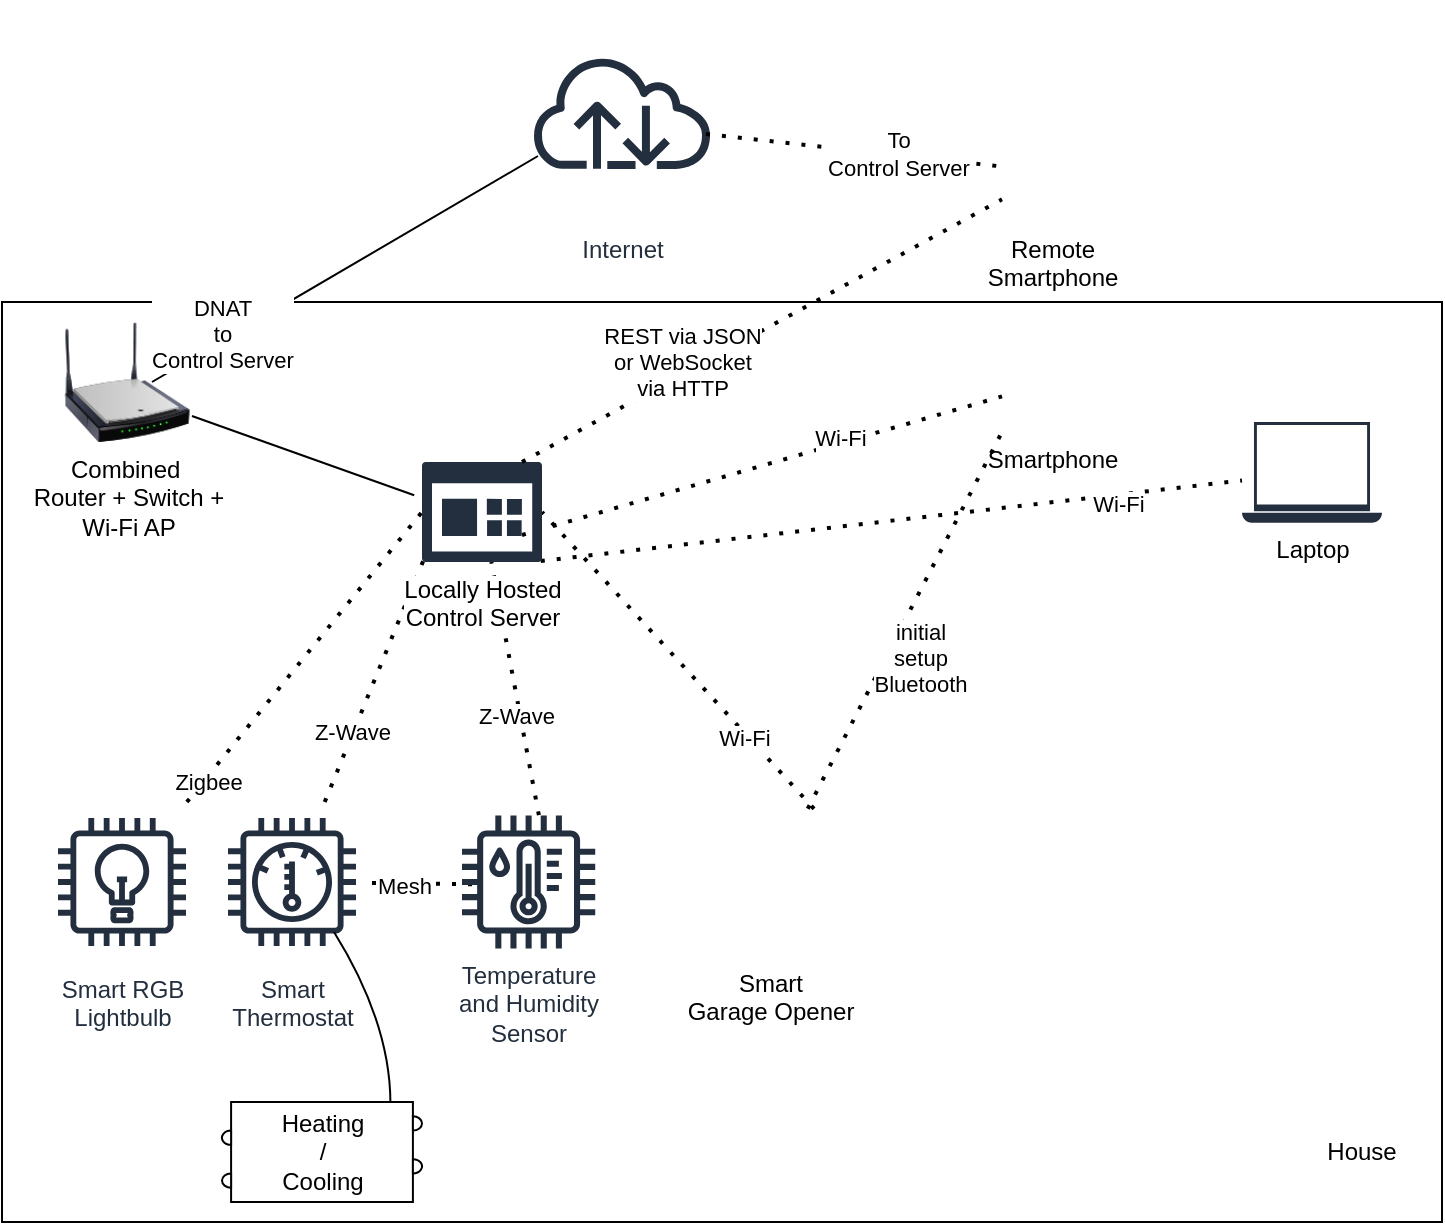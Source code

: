 <mxfile version="24.8.6">
  <diagram name="Page-1" id="VztGIl-B7UwSjpQ2c4Hv">
    <mxGraphModel dx="1434" dy="742" grid="1" gridSize="10" guides="1" tooltips="1" connect="1" arrows="1" fold="1" page="1" pageScale="1" pageWidth="850" pageHeight="1100" math="0" shadow="0">
      <root>
        <mxCell id="0" />
        <mxCell id="1" parent="0" />
        <mxCell id="zT7E-1F8OHJzPqmPh0ax-8" value="Internet" style="sketch=0;outlineConnect=0;fontColor=#232F3E;gradientColor=none;strokeColor=#232F3E;fillColor=#ffffff;dashed=0;verticalLabelPosition=bottom;verticalAlign=top;align=center;html=1;fontSize=12;fontStyle=0;aspect=fixed;shape=mxgraph.aws4.resourceIcon;resIcon=mxgraph.aws4.internet;" vertex="1" parent="1">
          <mxGeometry x="315" y="60" width="110" height="110" as="geometry" />
        </mxCell>
        <mxCell id="zT7E-1F8OHJzPqmPh0ax-4" value="" style="rounded=0;whiteSpace=wrap;html=1;" vertex="1" parent="1">
          <mxGeometry x="60" y="210" width="720" height="460" as="geometry" />
        </mxCell>
        <mxCell id="zT7E-1F8OHJzPqmPh0ax-5" value="House" style="text;html=1;align=center;verticalAlign=middle;whiteSpace=wrap;rounded=0;" vertex="1" parent="1">
          <mxGeometry x="710" y="620" width="60" height="30" as="geometry" />
        </mxCell>
        <mxCell id="zT7E-1F8OHJzPqmPh0ax-10" value="Combined&amp;nbsp;&lt;br&gt;Router + Switch +&lt;br&gt;Wi-Fi AP" style="image;html=1;image=img/lib/clip_art/networking/Wireless_Router_N_128x128.png" vertex="1" parent="1">
          <mxGeometry x="80" y="220" width="85" height="60" as="geometry" />
        </mxCell>
        <mxCell id="zT7E-1F8OHJzPqmPh0ax-12" value="" style="endArrow=none;html=1;rounded=0;" edge="1" parent="1">
          <mxGeometry width="50" height="50" relative="1" as="geometry">
            <mxPoint x="135" y="250" as="sourcePoint" />
            <mxPoint x="328" y="137" as="targetPoint" />
          </mxGeometry>
        </mxCell>
        <mxCell id="zT7E-1F8OHJzPqmPh0ax-59" value="DNAT&lt;br&gt;to&lt;div&gt;Control Server&lt;/div&gt;" style="edgeLabel;html=1;align=center;verticalAlign=middle;resizable=0;points=[];labelBackgroundColor=default;" vertex="1" connectable="0" parent="zT7E-1F8OHJzPqmPh0ax-12">
          <mxGeometry x="-0.109" relative="1" as="geometry">
            <mxPoint x="-51" y="26" as="offset" />
          </mxGeometry>
        </mxCell>
        <mxCell id="zT7E-1F8OHJzPqmPh0ax-14" value="Smart RGB&lt;br&gt;Lightbulb" style="sketch=0;outlineConnect=0;fontColor=#232F3E;gradientColor=none;strokeColor=#232F3E;fillColor=#ffffff;dashed=0;verticalLabelPosition=bottom;verticalAlign=top;align=center;html=1;fontSize=12;fontStyle=0;aspect=fixed;shape=mxgraph.aws4.resourceIcon;resIcon=mxgraph.aws4.lightbulb;" vertex="1" parent="1">
          <mxGeometry x="80" y="460" width="80" height="80" as="geometry" />
        </mxCell>
        <mxCell id="zT7E-1F8OHJzPqmPh0ax-15" value="Smartphone" style="shape=image;html=1;verticalAlign=top;verticalLabelPosition=bottom;labelBackgroundColor=#ffffff;imageAspect=0;aspect=fixed;image=https://cdn4.iconfinder.com/data/icons/essential-app-1/16/mobile-phone-smart-screen-128.png" vertex="1" parent="1">
          <mxGeometry x="560" y="225" width="50" height="50" as="geometry" />
        </mxCell>
        <mxCell id="zT7E-1F8OHJzPqmPh0ax-16" value="Smart&lt;br&gt;Thermostat" style="sketch=0;outlineConnect=0;fontColor=#232F3E;gradientColor=none;strokeColor=#232F3E;fillColor=#ffffff;dashed=0;verticalLabelPosition=bottom;verticalAlign=top;align=center;html=1;fontSize=12;fontStyle=0;aspect=fixed;shape=mxgraph.aws4.resourceIcon;resIcon=mxgraph.aws4.thermostat;" vertex="1" parent="1">
          <mxGeometry x="165" y="460" width="80" height="80" as="geometry" />
        </mxCell>
        <mxCell id="zT7E-1F8OHJzPqmPh0ax-17" value="Smart&lt;br&gt;Garage Opener" style="shape=image;html=1;verticalAlign=top;verticalLabelPosition=bottom;labelBackgroundColor=#ffffff;imageAspect=0;aspect=fixed;image=https://cdn3.iconfinder.com/data/icons/building-89/64/Garage-128.png;clipPath=inset(18.75% 1.56% 0% 0.78% round 5%);" vertex="1" parent="1">
          <mxGeometry x="400" y="463.39" width="88" height="73.216" as="geometry" />
        </mxCell>
        <mxCell id="zT7E-1F8OHJzPqmPh0ax-18" value="Laptop" style="sketch=0;pointerEvents=1;shadow=0;dashed=0;html=1;strokeColor=none;fillColor=#232F3E;aspect=fixed;labelPosition=center;verticalLabelPosition=bottom;verticalAlign=top;align=center;outlineConnect=0;shape=mxgraph.vvd.laptop;" vertex="1" parent="1">
          <mxGeometry x="680" y="270" width="70" height="50.4" as="geometry" />
        </mxCell>
        <mxCell id="zT7E-1F8OHJzPqmPh0ax-23" value="" style="endArrow=none;dashed=1;html=1;dashPattern=1 3;strokeWidth=2;rounded=0;entryX=0;entryY=0.5;entryDx=0;entryDy=0;entryPerimeter=0;" edge="1" parent="1" source="zT7E-1F8OHJzPqmPh0ax-14" target="zT7E-1F8OHJzPqmPh0ax-21">
          <mxGeometry width="50" height="50" relative="1" as="geometry">
            <mxPoint x="110" y="450" as="sourcePoint" />
            <mxPoint x="160" y="400" as="targetPoint" />
          </mxGeometry>
        </mxCell>
        <mxCell id="zT7E-1F8OHJzPqmPh0ax-43" value="Zigbee" style="edgeLabel;html=1;align=center;verticalAlign=middle;resizable=0;points=[];" vertex="1" connectable="0" parent="zT7E-1F8OHJzPqmPh0ax-23">
          <mxGeometry x="-0.846" y="-2" relative="1" as="geometry">
            <mxPoint as="offset" />
          </mxGeometry>
        </mxCell>
        <mxCell id="zT7E-1F8OHJzPqmPh0ax-24" value="" style="endArrow=none;dashed=1;html=1;dashPattern=1 3;strokeWidth=2;rounded=0;entryX=0.01;entryY=0.99;entryDx=0;entryDy=0;entryPerimeter=0;" edge="1" parent="1" source="zT7E-1F8OHJzPqmPh0ax-16" target="zT7E-1F8OHJzPqmPh0ax-21">
          <mxGeometry width="50" height="50" relative="1" as="geometry">
            <mxPoint x="270" y="430" as="sourcePoint" />
            <mxPoint x="320" y="380" as="targetPoint" />
          </mxGeometry>
        </mxCell>
        <mxCell id="zT7E-1F8OHJzPqmPh0ax-44" value="Z-Wave" style="edgeLabel;html=1;align=center;verticalAlign=middle;resizable=0;points=[];" vertex="1" connectable="0" parent="zT7E-1F8OHJzPqmPh0ax-24">
          <mxGeometry x="-0.426" y="1" relative="1" as="geometry">
            <mxPoint as="offset" />
          </mxGeometry>
        </mxCell>
        <mxCell id="zT7E-1F8OHJzPqmPh0ax-25" value="" style="endArrow=none;dashed=1;html=1;dashPattern=1 3;strokeWidth=2;rounded=0;exitX=0.75;exitY=0;exitDx=0;exitDy=0;entryX=1;entryY=0.5;entryDx=0;entryDy=0;entryPerimeter=0;" edge="1" parent="1" source="zT7E-1F8OHJzPqmPh0ax-17" target="zT7E-1F8OHJzPqmPh0ax-21">
          <mxGeometry width="50" height="50" relative="1" as="geometry">
            <mxPoint x="300" y="450" as="sourcePoint" />
            <mxPoint x="350" y="400" as="targetPoint" />
          </mxGeometry>
        </mxCell>
        <mxCell id="zT7E-1F8OHJzPqmPh0ax-45" value="Wi-Fi" style="edgeLabel;html=1;align=center;verticalAlign=middle;resizable=0;points=[];" vertex="1" connectable="0" parent="zT7E-1F8OHJzPqmPh0ax-25">
          <mxGeometry x="-0.503" y="2" relative="1" as="geometry">
            <mxPoint as="offset" />
          </mxGeometry>
        </mxCell>
        <mxCell id="zT7E-1F8OHJzPqmPh0ax-26" value="" style="endArrow=none;html=1;rounded=0;entryX=-0.065;entryY=0.333;entryDx=0;entryDy=0;entryPerimeter=0;" edge="1" parent="1" target="zT7E-1F8OHJzPqmPh0ax-21">
          <mxGeometry width="50" height="50" relative="1" as="geometry">
            <mxPoint x="155" y="267" as="sourcePoint" />
            <mxPoint x="240" y="270" as="targetPoint" />
          </mxGeometry>
        </mxCell>
        <mxCell id="zT7E-1F8OHJzPqmPh0ax-27" value="" style="endArrow=none;dashed=1;html=1;dashPattern=1 3;strokeWidth=2;rounded=0;exitX=0.833;exitY=0.73;exitDx=0;exitDy=0;exitPerimeter=0;" edge="1" parent="1" source="zT7E-1F8OHJzPqmPh0ax-21" target="zT7E-1F8OHJzPqmPh0ax-15">
          <mxGeometry width="50" height="50" relative="1" as="geometry">
            <mxPoint x="470" y="490" as="sourcePoint" />
            <mxPoint x="520" y="440" as="targetPoint" />
          </mxGeometry>
        </mxCell>
        <mxCell id="zT7E-1F8OHJzPqmPh0ax-40" value="Wi-Fi" style="edgeLabel;html=1;align=center;verticalAlign=middle;resizable=0;points=[];" vertex="1" connectable="0" parent="zT7E-1F8OHJzPqmPh0ax-27">
          <mxGeometry x="0.333" y="3" relative="1" as="geometry">
            <mxPoint as="offset" />
          </mxGeometry>
        </mxCell>
        <mxCell id="zT7E-1F8OHJzPqmPh0ax-28" value="" style="endArrow=none;dashed=1;html=1;dashPattern=1 3;strokeWidth=2;rounded=0;exitX=0.99;exitY=0.99;exitDx=0;exitDy=0;exitPerimeter=0;" edge="1" parent="1" source="zT7E-1F8OHJzPqmPh0ax-21" target="zT7E-1F8OHJzPqmPh0ax-18">
          <mxGeometry width="50" height="50" relative="1" as="geometry">
            <mxPoint x="580" y="460" as="sourcePoint" />
            <mxPoint x="630" y="410" as="targetPoint" />
          </mxGeometry>
        </mxCell>
        <mxCell id="zT7E-1F8OHJzPqmPh0ax-47" value="Wi-Fi" style="edgeLabel;html=1;align=center;verticalAlign=middle;resizable=0;points=[];" vertex="1" connectable="0" parent="zT7E-1F8OHJzPqmPh0ax-28">
          <mxGeometry x="0.644" y="-4" relative="1" as="geometry">
            <mxPoint as="offset" />
          </mxGeometry>
        </mxCell>
        <mxCell id="zT7E-1F8OHJzPqmPh0ax-32" value="Heating&lt;br&gt;/&lt;div&gt;Cooling&lt;/div&gt;" style="shape=mxgraph.pid.vessels.vessel_(semi-tube_heating-cooling_coil);html=1;pointerEvents=1;align=center;verticalLabelPosition=middle;verticalAlign=middle;dashed=0;labelPosition=center;" vertex="1" parent="1">
          <mxGeometry x="170" y="610" width="100" height="50" as="geometry" />
        </mxCell>
        <mxCell id="zT7E-1F8OHJzPqmPh0ax-34" value="" style="endArrow=none;html=1;rounded=0;exitX=0.842;exitY=0.001;exitDx=0;exitDy=0;exitPerimeter=0;curved=1;" edge="1" parent="1" source="zT7E-1F8OHJzPqmPh0ax-32">
          <mxGeometry width="50" height="50" relative="1" as="geometry">
            <mxPoint x="170" y="620" as="sourcePoint" />
            <mxPoint x="226" y="525" as="targetPoint" />
            <Array as="points">
              <mxPoint x="254" y="570" />
            </Array>
          </mxGeometry>
        </mxCell>
        <mxCell id="zT7E-1F8OHJzPqmPh0ax-38" value="" style="endArrow=none;dashed=1;html=1;dashPattern=1 3;strokeWidth=2;rounded=0;entryX=0;entryY=1;entryDx=0;entryDy=0;" edge="1" parent="1" source="zT7E-1F8OHJzPqmPh0ax-17" target="zT7E-1F8OHJzPqmPh0ax-15">
          <mxGeometry width="50" height="50" relative="1" as="geometry">
            <mxPoint x="400" y="340" as="sourcePoint" />
            <mxPoint x="450" y="290" as="targetPoint" />
          </mxGeometry>
        </mxCell>
        <mxCell id="zT7E-1F8OHJzPqmPh0ax-39" value="initial&lt;br&gt;setup&lt;br&gt;Bluetooth" style="edgeLabel;html=1;align=center;verticalAlign=middle;resizable=0;points=[];" vertex="1" connectable="0" parent="zT7E-1F8OHJzPqmPh0ax-38">
          <mxGeometry x="-0.421" y="-2" relative="1" as="geometry">
            <mxPoint x="26" y="-22" as="offset" />
          </mxGeometry>
        </mxCell>
        <mxCell id="zT7E-1F8OHJzPqmPh0ax-49" value="" style="endArrow=none;dashed=1;html=1;dashPattern=1 3;strokeWidth=2;rounded=0;" edge="1" parent="1" target="zT7E-1F8OHJzPqmPh0ax-21">
          <mxGeometry width="50" height="50" relative="1" as="geometry">
            <mxPoint x="328.436" y="466.61" as="sourcePoint" />
            <mxPoint x="350" y="400" as="targetPoint" />
          </mxGeometry>
        </mxCell>
        <mxCell id="zT7E-1F8OHJzPqmPh0ax-53" value="Z-Wave" style="edgeLabel;html=1;align=center;verticalAlign=middle;resizable=0;points=[];" vertex="1" connectable="0" parent="zT7E-1F8OHJzPqmPh0ax-49">
          <mxGeometry x="-0.209" y="2" relative="1" as="geometry">
            <mxPoint as="offset" />
          </mxGeometry>
        </mxCell>
        <mxCell id="zT7E-1F8OHJzPqmPh0ax-50" value="" style="endArrow=none;dashed=1;html=1;dashPattern=1 3;strokeWidth=2;rounded=0;" edge="1" parent="1" source="zT7E-1F8OHJzPqmPh0ax-16">
          <mxGeometry width="50" height="50" relative="1" as="geometry">
            <mxPoint x="250" y="530" as="sourcePoint" />
            <mxPoint x="300" y="501.177" as="targetPoint" />
          </mxGeometry>
        </mxCell>
        <mxCell id="zT7E-1F8OHJzPqmPh0ax-52" value="Mesh" style="edgeLabel;html=1;align=center;verticalAlign=middle;resizable=0;points=[];" vertex="1" connectable="0" parent="zT7E-1F8OHJzPqmPh0ax-50">
          <mxGeometry x="-0.424" y="-1" relative="1" as="geometry">
            <mxPoint as="offset" />
          </mxGeometry>
        </mxCell>
        <mxCell id="zT7E-1F8OHJzPqmPh0ax-51" value="Temperature&lt;br&gt;and Humidity&lt;br&gt;Sensor" style="sketch=0;outlineConnect=0;fontColor=#232F3E;gradientColor=none;fillColor=#232F3E;strokeColor=none;dashed=0;verticalLabelPosition=bottom;verticalAlign=top;align=center;html=1;fontSize=12;fontStyle=0;aspect=fixed;pointerEvents=1;shape=mxgraph.aws4.iot_thing_temperature_humidity_sensor;" vertex="1" parent="1">
          <mxGeometry x="290" y="466.7" width="66.61" height="66.61" as="geometry" />
        </mxCell>
        <mxCell id="zT7E-1F8OHJzPqmPh0ax-55" value="Remote&lt;br&gt;Smartphone" style="shape=image;html=1;verticalAlign=top;verticalLabelPosition=bottom;labelBackgroundColor=#ffffff;imageAspect=0;aspect=fixed;image=https://cdn4.iconfinder.com/data/icons/essential-app-1/16/mobile-phone-smart-screen-128.png" vertex="1" parent="1">
          <mxGeometry x="560" y="120" width="50" height="50" as="geometry" />
        </mxCell>
        <mxCell id="zT7E-1F8OHJzPqmPh0ax-21" value="Locally Hosted&lt;br&gt;Control Server" style="sketch=0;pointerEvents=1;shadow=0;dashed=0;html=1;strokeColor=none;labelPosition=center;verticalLabelPosition=bottom;verticalAlign=top;align=center;fillColor=#232F3E;shape=mxgraph.mscae.intune.dashboard;labelBackgroundColor=default;" vertex="1" parent="1">
          <mxGeometry x="270" y="290" width="60" height="50" as="geometry" />
        </mxCell>
        <mxCell id="zT7E-1F8OHJzPqmPh0ax-57" value="" style="endArrow=none;dashed=1;html=1;dashPattern=1 3;strokeWidth=2;rounded=0;" edge="1" parent="1" target="zT7E-1F8OHJzPqmPh0ax-55">
          <mxGeometry width="50" height="50" relative="1" as="geometry">
            <mxPoint x="412" y="126" as="sourcePoint" />
            <mxPoint x="420" y="280" as="targetPoint" />
          </mxGeometry>
        </mxCell>
        <mxCell id="zT7E-1F8OHJzPqmPh0ax-60" value="To&lt;br&gt;Control Server" style="edgeLabel;html=1;align=center;verticalAlign=middle;resizable=0;points=[];" vertex="1" connectable="0" parent="zT7E-1F8OHJzPqmPh0ax-57">
          <mxGeometry x="0.295" y="2" relative="1" as="geometry">
            <mxPoint y="1" as="offset" />
          </mxGeometry>
        </mxCell>
        <mxCell id="zT7E-1F8OHJzPqmPh0ax-58" value="" style="endArrow=none;dashed=1;html=1;dashPattern=1 3;strokeWidth=2;rounded=0;exitX=0.833;exitY=0;exitDx=0;exitDy=0;exitPerimeter=0;" edge="1" parent="1" source="zT7E-1F8OHJzPqmPh0ax-21" target="zT7E-1F8OHJzPqmPh0ax-55">
          <mxGeometry width="50" height="50" relative="1" as="geometry">
            <mxPoint x="500" y="160" as="sourcePoint" />
            <mxPoint x="550" y="110" as="targetPoint" />
          </mxGeometry>
        </mxCell>
        <mxCell id="zT7E-1F8OHJzPqmPh0ax-61" value="REST via JSON&lt;br&gt;or WebSocket&lt;br&gt;via HTTP" style="edgeLabel;html=1;align=center;verticalAlign=middle;resizable=0;points=[];" vertex="1" connectable="0" parent="zT7E-1F8OHJzPqmPh0ax-58">
          <mxGeometry x="0.446" y="1" relative="1" as="geometry">
            <mxPoint x="-93" y="46" as="offset" />
          </mxGeometry>
        </mxCell>
      </root>
    </mxGraphModel>
  </diagram>
</mxfile>
